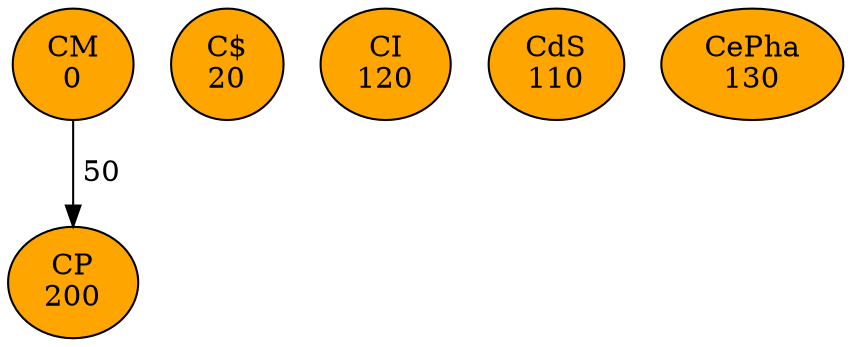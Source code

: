 digraph G {
"CM
0" [style=filled, fillcolor = orange]
    "CM
0" -> "CP
200"[label=" 50"];
"CP
200" [style=filled, fillcolor = orange]
"C$
20" [style=filled, fillcolor = orange]
"CI
120" [style=filled, fillcolor = orange]
"CdS
110" [style=filled, fillcolor = orange]
"CePha
130" [style=filled, fillcolor = orange]
}